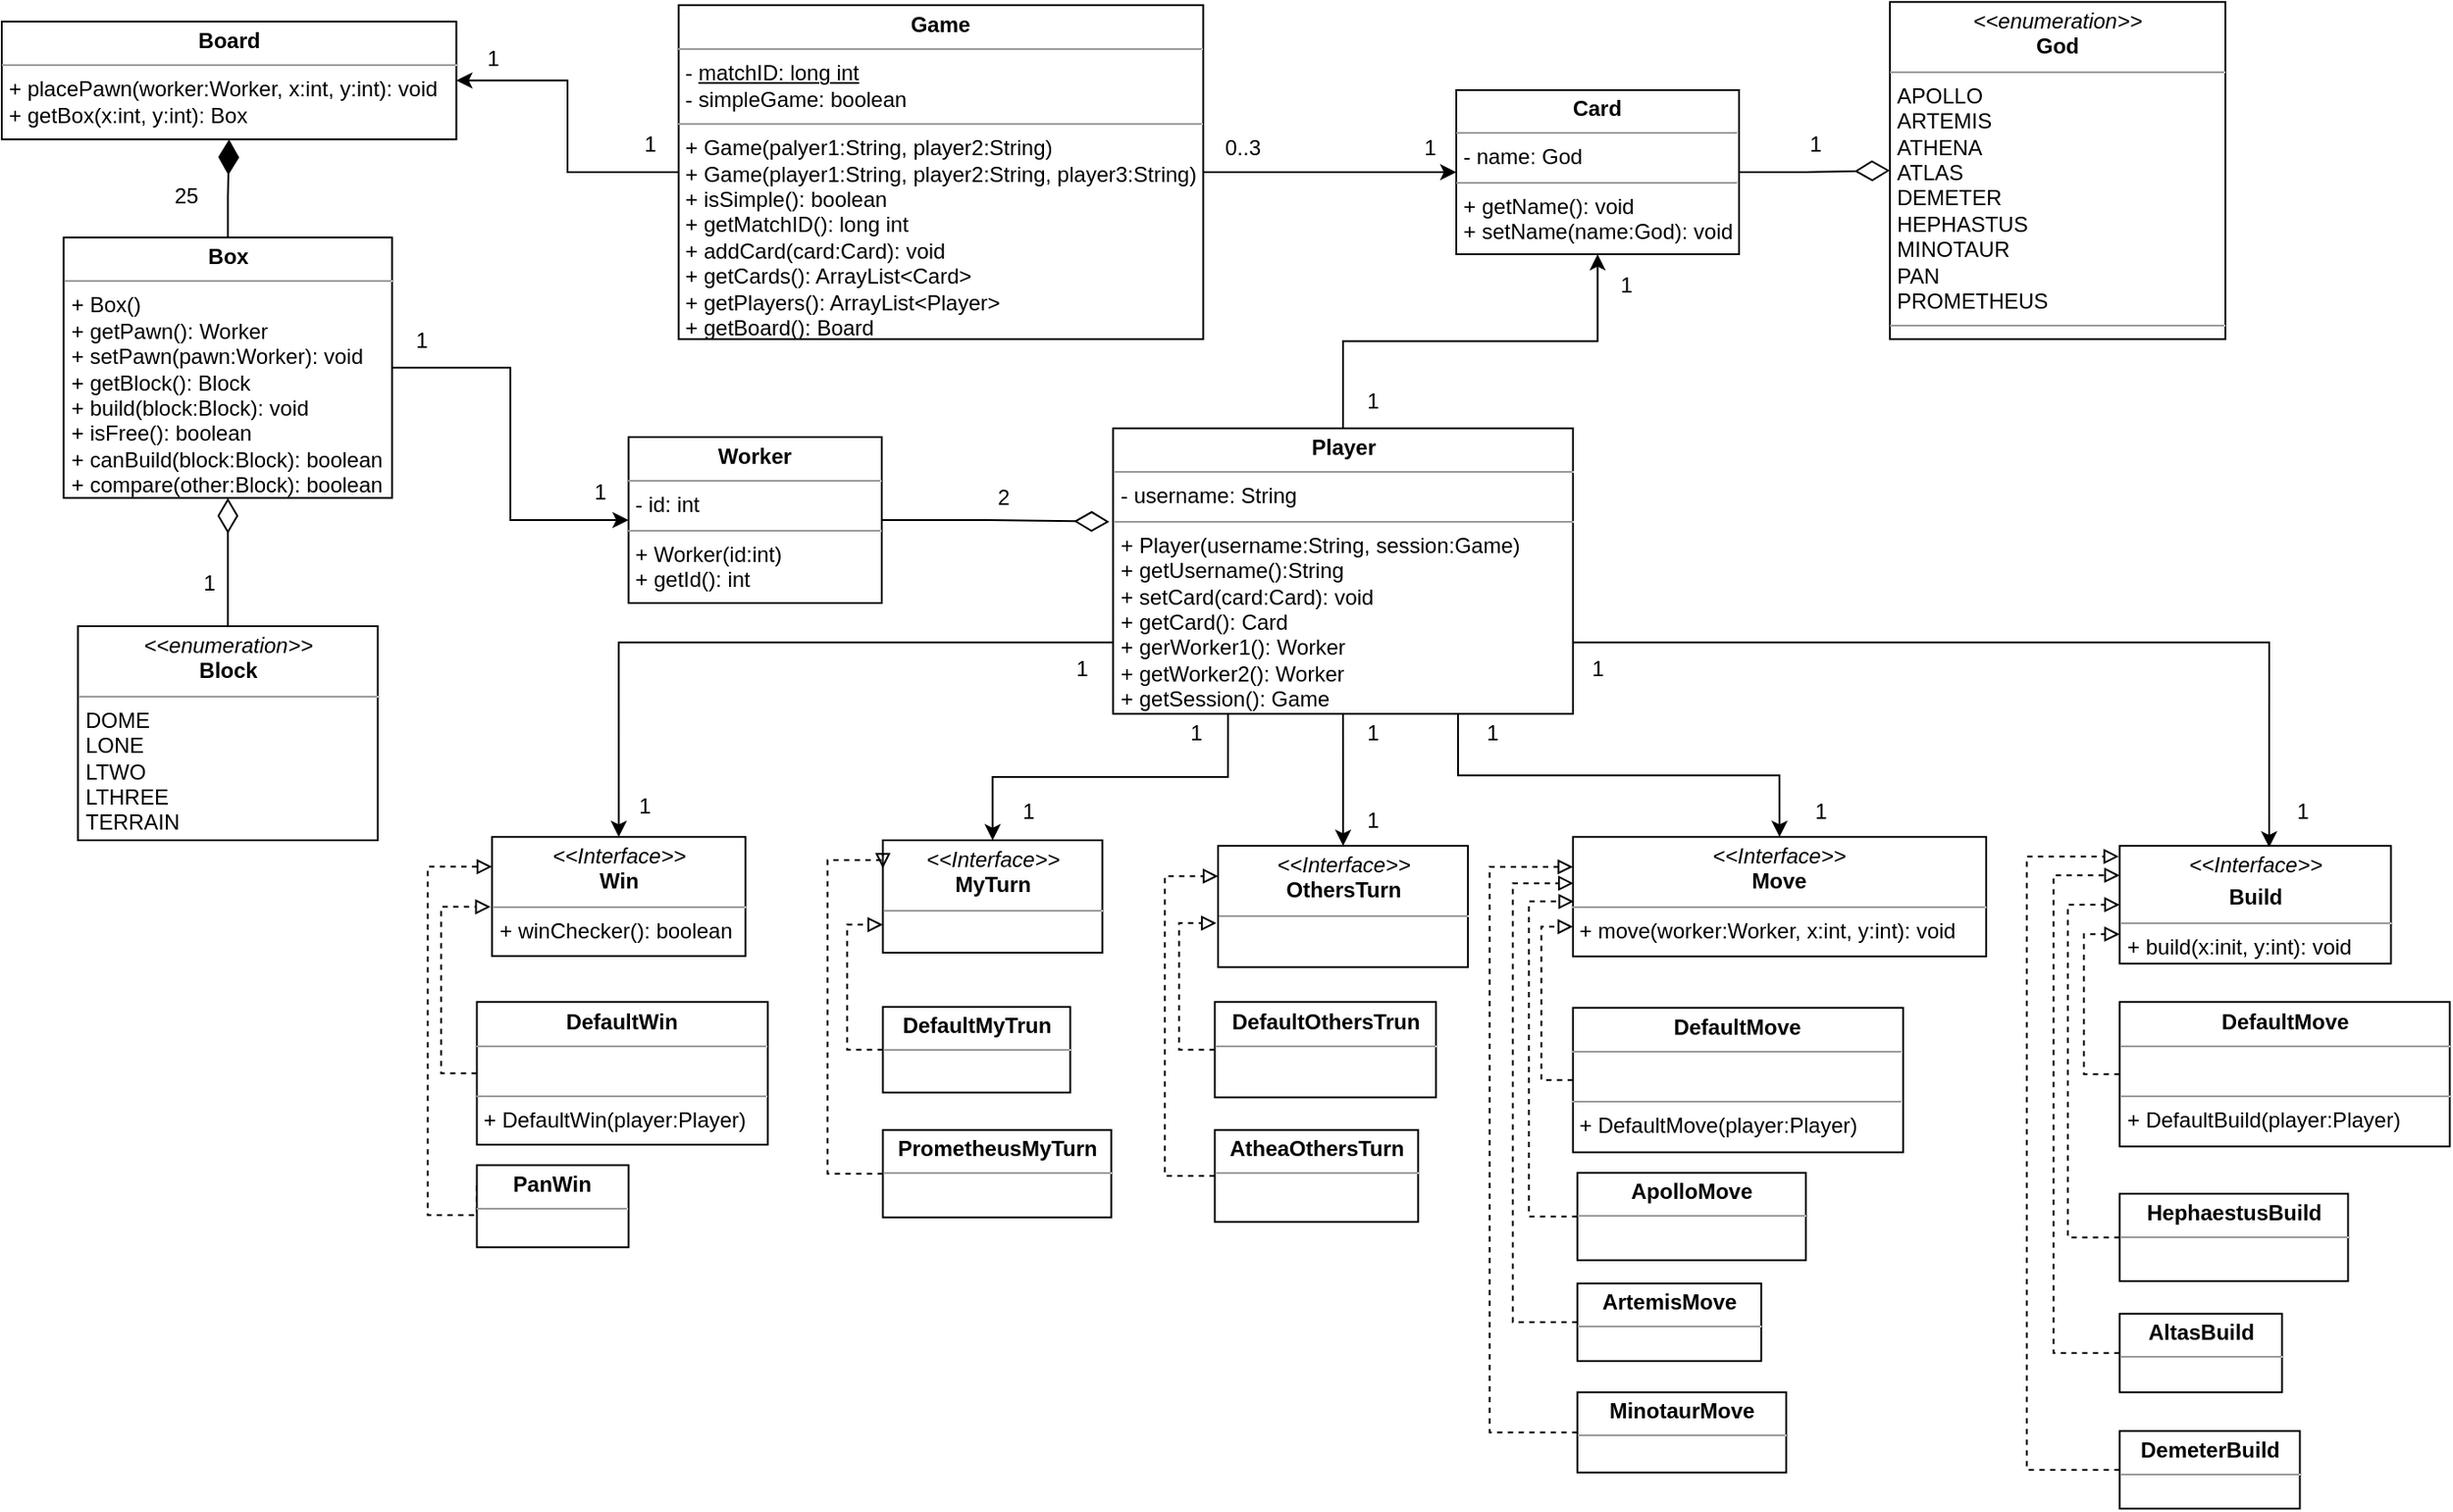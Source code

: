 <mxfile version="12.6.5" type="device"><diagram id="AI4W4s346pFo44KeCA1z" name="Page-1"><mxGraphModel dx="2370" dy="1337" grid="0" gridSize="10" guides="1" tooltips="1" connect="1" arrows="1" fold="1" page="1" pageScale="1" pageWidth="1169" pageHeight="827" math="0" shadow="0"><root><mxCell id="0"/><mxCell id="1" parent="0"/><mxCell id="TL9_snPZ9ANABbZx_FBI-161" value="&lt;p style=&quot;margin: 0px ; margin-top: 4px ; text-align: center&quot;&gt;&lt;b&gt;Board&lt;/b&gt;&lt;/p&gt;&lt;hr size=&quot;1&quot;&gt;&lt;p style=&quot;margin: 0px ; margin-left: 4px&quot;&gt;+ placePawn(worker:Worker, x:int, y:int): void&lt;/p&gt;&lt;p style=&quot;margin: 0px ; margin-left: 4px&quot;&gt;+ getBox(x:int, y:int): Box&lt;/p&gt;" style="verticalAlign=top;align=left;overflow=fill;fontSize=12;fontFamily=Helvetica;html=1;" parent="1" vertex="1"><mxGeometry x="448" y="295.12" width="254.71" height="66" as="geometry"/></mxCell><mxCell id="TL9_snPZ9ANABbZx_FBI-163" style="edgeStyle=orthogonalEdgeStyle;rounded=0;orthogonalLoop=1;jettySize=auto;html=1;entryX=0.5;entryY=1;entryDx=0;entryDy=0;endArrow=diamondThin;endFill=1;endSize=17;" parent="1" source="TL9_snPZ9ANABbZx_FBI-162" target="TL9_snPZ9ANABbZx_FBI-161" edge="1"><mxGeometry relative="1" as="geometry"/></mxCell><mxCell id="PPZtD4cfK2sCn7wSGM_x-12" style="edgeStyle=orthogonalEdgeStyle;rounded=0;jumpSize=6;orthogonalLoop=1;jettySize=auto;html=1;entryX=0;entryY=0.5;entryDx=0;entryDy=0;startArrow=none;startFill=0;endArrow=classic;endFill=1;endSize=6;targetPerimeterSpacing=0;" edge="1" parent="1" source="TL9_snPZ9ANABbZx_FBI-162" target="iI2hpYONYFpoSritw1q2-1"><mxGeometry relative="1" as="geometry"/></mxCell><mxCell id="TL9_snPZ9ANABbZx_FBI-162" value="&lt;p style=&quot;margin: 0px ; margin-top: 4px ; text-align: center&quot;&gt;&lt;b&gt;Box&lt;/b&gt;&lt;/p&gt;&lt;hr size=&quot;1&quot;&gt;&lt;p style=&quot;margin: 0px ; margin-left: 4px&quot;&gt;+ Box()&lt;/p&gt;&lt;p style=&quot;margin: 0px ; margin-left: 4px&quot;&gt;+ getPawn(): Worker&lt;/p&gt;&lt;p style=&quot;margin: 0px ; margin-left: 4px&quot;&gt;+ setPawn(pawn:Worker): void&lt;/p&gt;&lt;p style=&quot;margin: 0px ; margin-left: 4px&quot;&gt;+ getBlock(): Block&lt;/p&gt;&lt;p style=&quot;margin: 0px ; margin-left: 4px&quot;&gt;+ build(block:Block): void&lt;/p&gt;&lt;p style=&quot;margin: 0px ; margin-left: 4px&quot;&gt;+ isFree(): boolean&lt;/p&gt;&lt;p style=&quot;margin: 0px ; margin-left: 4px&quot;&gt;+ canBuild(block:Block): boolean&lt;/p&gt;&lt;p style=&quot;margin: 0px ; margin-left: 4px&quot;&gt;+ compare(other:Block): boolean&lt;/p&gt;" style="verticalAlign=top;align=left;overflow=fill;fontSize=12;fontFamily=Helvetica;html=1;" parent="1" vertex="1"><mxGeometry x="482.68" y="416.12" width="184.03" height="146" as="geometry"/></mxCell><mxCell id="PPZtD4cfK2sCn7wSGM_x-11" style="edgeStyle=orthogonalEdgeStyle;rounded=0;orthogonalLoop=1;jettySize=auto;html=1;entryX=0.5;entryY=1;entryDx=0;entryDy=0;startArrow=none;startFill=0;endArrow=diamondThin;endFill=0;endSize=17;targetPerimeterSpacing=0;jumpSize=6;" edge="1" parent="1" source="TL9_snPZ9ANABbZx_FBI-165" target="TL9_snPZ9ANABbZx_FBI-162"><mxGeometry relative="1" as="geometry"/></mxCell><mxCell id="TL9_snPZ9ANABbZx_FBI-165" value="&lt;p style=&quot;margin: 0px ; margin-top: 4px ; text-align: center&quot;&gt;&lt;i&gt;&amp;lt;&amp;lt;enumeration&amp;gt;&amp;gt;&lt;/i&gt;&lt;br&gt;&lt;b&gt;Block&lt;/b&gt;&lt;/p&gt;&lt;hr size=&quot;1&quot;&gt;&lt;p style=&quot;margin: 0px ; margin-left: 4px&quot;&gt;DOME&lt;/p&gt;&lt;p style=&quot;margin: 0px ; margin-left: 4px&quot;&gt;LONE&lt;/p&gt;&lt;p style=&quot;margin: 0px ; margin-left: 4px&quot;&gt;LTWO&lt;/p&gt;&lt;p style=&quot;margin: 0px ; margin-left: 4px&quot;&gt;LTHREE&lt;/p&gt;&lt;p style=&quot;margin: 0px ; margin-left: 4px&quot;&gt;TERRAIN&lt;/p&gt;&lt;p style=&quot;margin: 0px ; margin-left: 4px&quot;&gt;&lt;br&gt;&lt;/p&gt;" style="verticalAlign=top;align=left;overflow=fill;fontSize=12;fontFamily=Helvetica;html=1;" parent="1" vertex="1"><mxGeometry x="490.69" y="634" width="168" height="120" as="geometry"/></mxCell><mxCell id="PPZtD4cfK2sCn7wSGM_x-7" style="edgeStyle=orthogonalEdgeStyle;rounded=0;orthogonalLoop=1;jettySize=auto;html=1;startArrow=none;startFill=0;endArrow=diamondThin;endFill=0;endSize=17;targetPerimeterSpacing=0;" edge="1" parent="1" source="UgyTfdKLfa_VLMzOBymf-4" target="pAgwG4pUgbgQ0UnFeg27-1"><mxGeometry relative="1" as="geometry"/></mxCell><mxCell id="UgyTfdKLfa_VLMzOBymf-4" value="&lt;p style=&quot;margin: 0px ; margin-top: 4px ; text-align: center&quot;&gt;&lt;b&gt;Card&lt;/b&gt;&lt;/p&gt;&lt;hr size=&quot;1&quot;&gt;&lt;p style=&quot;margin: 0px ; margin-left: 4px&quot;&gt;- name: God&lt;br&gt;&lt;/p&gt;&lt;hr size=&quot;1&quot;&gt;&lt;p style=&quot;margin: 0px ; margin-left: 4px&quot;&gt;+ getName(): void&amp;nbsp;&lt;/p&gt;&lt;p style=&quot;margin: 0px ; margin-left: 4px&quot;&gt;+ setName(name:God): void&lt;/p&gt;" style="verticalAlign=top;align=left;overflow=fill;fontSize=12;fontFamily=Helvetica;html=1;" parent="1" vertex="1"><mxGeometry x="1263" y="333.49" width="158.44" height="92" as="geometry"/></mxCell><mxCell id="UgyTfdKLfa_VLMzOBymf-9" value="&lt;p style=&quot;margin: 0px ; margin-top: 4px ; text-align: center&quot;&gt;&lt;i&gt;&amp;lt;&amp;lt;Interface&amp;gt;&amp;gt;&lt;/i&gt;&lt;br&gt;&lt;b&gt;Win&lt;/b&gt;&lt;/p&gt;&lt;hr size=&quot;1&quot;&gt;&lt;p style=&quot;margin: 0px ; margin-left: 4px&quot;&gt;+ winChecker(): boolean&lt;/p&gt;" style="verticalAlign=top;align=left;overflow=fill;fontSize=12;fontFamily=Helvetica;html=1;" parent="1" vertex="1"><mxGeometry x="722.71" y="752.12" width="142.02" height="66.75" as="geometry"/></mxCell><mxCell id="PPZtD4cfK2sCn7wSGM_x-34" style="edgeStyle=orthogonalEdgeStyle;rounded=0;jumpSize=6;orthogonalLoop=1;jettySize=auto;html=1;entryX=0.25;entryY=1;entryDx=0;entryDy=0;startArrow=classic;startFill=1;endArrow=none;endFill=0;endSize=6;targetPerimeterSpacing=0;exitX=0.5;exitY=0;exitDx=0;exitDy=0;" edge="1" parent="1" source="UgyTfdKLfa_VLMzOBymf-24" target="0Tfp0ud56B-8Gjjh1ehG-1"><mxGeometry relative="1" as="geometry"/></mxCell><mxCell id="UgyTfdKLfa_VLMzOBymf-24" value="&lt;p style=&quot;margin: 0px ; margin-top: 4px ; text-align: center&quot;&gt;&lt;i&gt;&amp;lt;&amp;lt;Interface&amp;gt;&amp;gt;&lt;/i&gt;&lt;br&gt;&lt;b&gt;MyTurn&lt;/b&gt;&lt;/p&gt;&lt;hr size=&quot;1&quot;&gt;&lt;p style=&quot;margin: 0px ; margin-left: 4px&quot;&gt;&lt;br&gt;&lt;/p&gt;" style="verticalAlign=top;align=left;overflow=fill;fontSize=12;fontFamily=Helvetica;html=1;" parent="1" vertex="1"><mxGeometry x="941.71" y="754" width="123" height="63" as="geometry"/></mxCell><mxCell id="PPZtD4cfK2sCn7wSGM_x-32" style="edgeStyle=orthogonalEdgeStyle;rounded=0;jumpSize=6;orthogonalLoop=1;jettySize=auto;html=1;entryX=0.5;entryY=1;entryDx=0;entryDy=0;startArrow=classic;startFill=1;endArrow=none;endFill=0;endSize=6;targetPerimeterSpacing=0;" edge="1" parent="1" source="UgyTfdKLfa_VLMzOBymf-25" target="0Tfp0ud56B-8Gjjh1ehG-1"><mxGeometry relative="1" as="geometry"/></mxCell><mxCell id="UgyTfdKLfa_VLMzOBymf-25" value="&lt;p style=&quot;margin: 0px ; margin-top: 4px ; text-align: center&quot;&gt;&lt;i&gt;&amp;lt;&amp;lt;Interface&amp;gt;&amp;gt;&lt;/i&gt;&lt;br&gt;&lt;b&gt;OthersTurn&lt;/b&gt;&lt;/p&gt;&lt;hr size=&quot;1&quot;&gt;&lt;p style=&quot;margin: 0px ; margin-left: 4px&quot;&gt;&lt;br&gt;&lt;/p&gt;" style="verticalAlign=top;align=left;overflow=fill;fontSize=12;fontFamily=Helvetica;html=1;rotation=0;" parent="1" vertex="1"><mxGeometry x="1129.55" y="757.12" width="140" height="68" as="geometry"/></mxCell><mxCell id="PPZtD4cfK2sCn7wSGM_x-35" style="edgeStyle=orthogonalEdgeStyle;rounded=0;jumpSize=6;orthogonalLoop=1;jettySize=auto;html=1;entryX=0.75;entryY=1;entryDx=0;entryDy=0;startArrow=classic;startFill=1;endArrow=none;endFill=0;endSize=6;targetPerimeterSpacing=0;exitX=0.5;exitY=0;exitDx=0;exitDy=0;" edge="1" parent="1" source="UgyTfdKLfa_VLMzOBymf-26" target="0Tfp0ud56B-8Gjjh1ehG-1"><mxGeometry relative="1" as="geometry"/></mxCell><mxCell id="UgyTfdKLfa_VLMzOBymf-26" value="&lt;p style=&quot;margin: 0px ; margin-top: 4px ; text-align: center&quot;&gt;&lt;i&gt;&amp;lt;&amp;lt;Interface&amp;gt;&amp;gt;&lt;/i&gt;&lt;br&gt;&lt;b&gt;Move&lt;/b&gt;&lt;/p&gt;&lt;hr size=&quot;1&quot;&gt;&lt;p style=&quot;margin: 0px ; margin-left: 4px&quot;&gt;+ move(worker:Worker, x:int, y:int): void&lt;/p&gt;" style="verticalAlign=top;align=left;overflow=fill;fontSize=12;fontFamily=Helvetica;html=1;" parent="1" vertex="1"><mxGeometry x="1328.38" y="752.12" width="231.52" height="67" as="geometry"/></mxCell><mxCell id="PPZtD4cfK2sCn7wSGM_x-36" style="edgeStyle=orthogonalEdgeStyle;rounded=0;jumpSize=6;orthogonalLoop=1;jettySize=auto;html=1;entryX=1;entryY=0.75;entryDx=0;entryDy=0;startArrow=classic;startFill=1;endArrow=none;endFill=0;endSize=6;targetPerimeterSpacing=0;exitX=0.551;exitY=0.013;exitDx=0;exitDy=0;exitPerimeter=0;" edge="1" parent="1" source="UgyTfdKLfa_VLMzOBymf-27" target="0Tfp0ud56B-8Gjjh1ehG-1"><mxGeometry relative="1" as="geometry"/></mxCell><mxCell id="UgyTfdKLfa_VLMzOBymf-27" value="&lt;p style=&quot;margin: 0px ; margin-top: 4px ; text-align: center&quot;&gt;&lt;i&gt;&amp;lt;&amp;lt;Interface&amp;gt;&amp;gt;&lt;/i&gt;&lt;/p&gt;&lt;p style=&quot;margin: 0px ; margin-top: 4px ; text-align: center&quot;&gt;&lt;b&gt;Build&lt;/b&gt;&lt;/p&gt;&lt;hr size=&quot;1&quot;&gt;&lt;p style=&quot;margin: 0px ; margin-left: 4px&quot;&gt;+ build(x:init, y:int): void&lt;/p&gt;" style="verticalAlign=top;align=left;overflow=fill;fontSize=12;fontFamily=Helvetica;html=1;" parent="1" vertex="1"><mxGeometry x="1634.71" y="757.12" width="152.02" height="66" as="geometry"/></mxCell><mxCell id="PPZtD4cfK2sCn7wSGM_x-38" style="edgeStyle=orthogonalEdgeStyle;rounded=0;jumpSize=6;orthogonalLoop=1;jettySize=auto;html=1;entryX=0;entryY=0.25;entryDx=0;entryDy=0;dashed=1;startArrow=none;startFill=0;endArrow=block;endFill=0;endSize=6;targetPerimeterSpacing=0;exitX=0;exitY=0.25;exitDx=0;exitDy=0;" edge="1" parent="1" source="UgyTfdKLfa_VLMzOBymf-34" target="UgyTfdKLfa_VLMzOBymf-9"><mxGeometry relative="1" as="geometry"><Array as="points"><mxPoint x="686.71" y="964.12"/><mxPoint x="686.71" y="769.12"/></Array></mxGeometry></mxCell><mxCell id="UgyTfdKLfa_VLMzOBymf-34" value="&lt;p style=&quot;margin: 0px ; margin-top: 4px ; text-align: center&quot;&gt;&lt;b&gt;PanWin&lt;/b&gt;&lt;/p&gt;&lt;hr size=&quot;1&quot;&gt;&lt;p style=&quot;margin: 0px ; margin-left: 4px&quot;&gt;&lt;/p&gt;&lt;p style=&quot;margin: 0px ; margin-left: 4px&quot;&gt;&lt;br&gt;&lt;/p&gt;" style="verticalAlign=top;align=left;overflow=fill;fontSize=12;fontFamily=Helvetica;html=1;" parent="1" vertex="1"><mxGeometry x="714.22" y="936.12" width="85" height="46" as="geometry"/></mxCell><mxCell id="PPZtD4cfK2sCn7wSGM_x-39" style="edgeStyle=orthogonalEdgeStyle;rounded=0;jumpSize=6;orthogonalLoop=1;jettySize=auto;html=1;entryX=0;entryY=0.75;entryDx=0;entryDy=0;dashed=1;startArrow=none;startFill=0;endArrow=block;endFill=0;endSize=6;targetPerimeterSpacing=0;exitX=0;exitY=0.5;exitDx=0;exitDy=0;" edge="1" parent="1" source="UgyTfdKLfa_VLMzOBymf-35" target="UgyTfdKLfa_VLMzOBymf-24"><mxGeometry relative="1" as="geometry"/></mxCell><mxCell id="UgyTfdKLfa_VLMzOBymf-35" value="&lt;p style=&quot;margin: 0px ; margin-top: 4px ; text-align: center&quot;&gt;&lt;b&gt;DefaultMyTrun&lt;/b&gt;&lt;/p&gt;&lt;hr size=&quot;1&quot;&gt;&lt;p style=&quot;margin: 0px ; margin-left: 4px&quot;&gt;&lt;/p&gt;&lt;p style=&quot;margin: 0px ; margin-left: 4px&quot;&gt;&lt;br&gt;&lt;/p&gt;" style="verticalAlign=top;align=left;overflow=fill;fontSize=12;fontFamily=Helvetica;html=1;" parent="1" vertex="1"><mxGeometry x="941.71" y="847.37" width="105" height="48" as="geometry"/></mxCell><mxCell id="PPZtD4cfK2sCn7wSGM_x-40" style="edgeStyle=orthogonalEdgeStyle;rounded=0;jumpSize=6;orthogonalLoop=1;jettySize=auto;html=1;entryX=0;entryY=0.25;entryDx=0;entryDy=0;dashed=1;startArrow=none;startFill=0;endArrow=block;endFill=0;endSize=6;targetPerimeterSpacing=0;exitX=0;exitY=0.5;exitDx=0;exitDy=0;" edge="1" parent="1" source="UgyTfdKLfa_VLMzOBymf-36" target="UgyTfdKLfa_VLMzOBymf-24"><mxGeometry relative="1" as="geometry"><Array as="points"><mxPoint x="910.71" y="941.12"/><mxPoint x="910.71" y="765.12"/></Array></mxGeometry></mxCell><mxCell id="UgyTfdKLfa_VLMzOBymf-36" value="&lt;p style=&quot;margin: 0px ; margin-top: 4px ; text-align: center&quot;&gt;&lt;b&gt;PrometheusMyTurn&lt;/b&gt;&lt;/p&gt;&lt;hr size=&quot;1&quot;&gt;&lt;p style=&quot;margin: 0px ; margin-left: 4px&quot;&gt;&lt;/p&gt;&lt;p style=&quot;margin: 0px ; margin-left: 4px&quot;&gt;&lt;br&gt;&lt;/p&gt;" style="verticalAlign=top;align=left;overflow=fill;fontSize=12;fontFamily=Helvetica;html=1;" parent="1" vertex="1"><mxGeometry x="941.71" y="916.37" width="128" height="49" as="geometry"/></mxCell><mxCell id="PPZtD4cfK2sCn7wSGM_x-41" style="edgeStyle=orthogonalEdgeStyle;rounded=0;jumpSize=6;orthogonalLoop=1;jettySize=auto;html=1;entryX=-0.007;entryY=0.637;entryDx=0;entryDy=0;entryPerimeter=0;dashed=1;startArrow=none;startFill=0;endArrow=block;endFill=0;endSize=6;targetPerimeterSpacing=0;exitX=0;exitY=0.5;exitDx=0;exitDy=0;" edge="1" parent="1" source="UgyTfdKLfa_VLMzOBymf-39" target="UgyTfdKLfa_VLMzOBymf-25"><mxGeometry relative="1" as="geometry"/></mxCell><mxCell id="UgyTfdKLfa_VLMzOBymf-39" value="&lt;p style=&quot;margin: 0px ; margin-top: 4px ; text-align: center&quot;&gt;&lt;b&gt;DefaultOthersTrun&lt;/b&gt;&lt;/p&gt;&lt;hr size=&quot;1&quot;&gt;&lt;p style=&quot;margin: 0px ; margin-left: 4px&quot;&gt;&lt;/p&gt;&lt;p style=&quot;margin: 0px ; margin-left: 4px&quot;&gt;&lt;br&gt;&lt;/p&gt;" style="verticalAlign=top;align=left;overflow=fill;fontSize=12;fontFamily=Helvetica;html=1;" parent="1" vertex="1"><mxGeometry x="1127.71" y="844.62" width="123.94" height="53.5" as="geometry"/></mxCell><mxCell id="PPZtD4cfK2sCn7wSGM_x-42" style="edgeStyle=orthogonalEdgeStyle;rounded=0;jumpSize=6;orthogonalLoop=1;jettySize=auto;html=1;entryX=0;entryY=0.25;entryDx=0;entryDy=0;dashed=1;startArrow=none;startFill=0;endArrow=block;endFill=0;endSize=6;targetPerimeterSpacing=0;exitX=0;exitY=0.5;exitDx=0;exitDy=0;" edge="1" parent="1" source="UgyTfdKLfa_VLMzOBymf-40" target="UgyTfdKLfa_VLMzOBymf-25"><mxGeometry relative="1" as="geometry"><Array as="points"><mxPoint x="1099.71" y="942.12"/><mxPoint x="1099.71" y="774.12"/></Array></mxGeometry></mxCell><mxCell id="UgyTfdKLfa_VLMzOBymf-40" value="&lt;p style=&quot;margin: 0px ; margin-top: 4px ; text-align: center&quot;&gt;&lt;b&gt;AtheaOthersTurn&lt;/b&gt;&lt;/p&gt;&lt;hr size=&quot;1&quot;&gt;&lt;p style=&quot;margin: 0px ; margin-left: 4px&quot;&gt;&lt;/p&gt;&lt;p style=&quot;margin: 0px ; margin-left: 4px&quot;&gt;&lt;br&gt;&lt;/p&gt;" style="verticalAlign=top;align=left;overflow=fill;fontSize=12;fontFamily=Helvetica;html=1;" parent="1" vertex="1"><mxGeometry x="1127.71" y="916.37" width="113.94" height="51.5" as="geometry"/></mxCell><mxCell id="PPZtD4cfK2sCn7wSGM_x-50" style="edgeStyle=orthogonalEdgeStyle;rounded=0;jumpSize=6;orthogonalLoop=1;jettySize=auto;html=1;entryX=0;entryY=0.5;entryDx=0;entryDy=0;dashed=1;startArrow=none;startFill=0;endArrow=block;endFill=0;endSize=6;targetPerimeterSpacing=0;exitX=0;exitY=0.5;exitDx=0;exitDy=0;" edge="1" parent="1" source="UgyTfdKLfa_VLMzOBymf-42" target="UgyTfdKLfa_VLMzOBymf-27"><mxGeometry relative="1" as="geometry"><Array as="points"><mxPoint x="1605.71" y="977.12"/><mxPoint x="1605.71" y="790.12"/></Array></mxGeometry></mxCell><mxCell id="UgyTfdKLfa_VLMzOBymf-42" value="&lt;p style=&quot;margin: 0px ; margin-top: 4px ; text-align: center&quot;&gt;&lt;b&gt;HephaestusBuild&lt;/b&gt;&lt;/p&gt;&lt;hr size=&quot;1&quot;&gt;&lt;p style=&quot;margin: 0px ; margin-left: 4px&quot;&gt;&lt;/p&gt;&lt;p style=&quot;margin: 0px ; margin-left: 4px&quot;&gt;&lt;br&gt;&lt;/p&gt;" style="verticalAlign=top;align=left;overflow=fill;fontSize=12;fontFamily=Helvetica;html=1;" parent="1" vertex="1"><mxGeometry x="1634.71" y="952.12" width="128" height="49" as="geometry"/></mxCell><mxCell id="PPZtD4cfK2sCn7wSGM_x-51" style="edgeStyle=orthogonalEdgeStyle;rounded=0;jumpSize=6;orthogonalLoop=1;jettySize=auto;html=1;entryX=0;entryY=0.25;entryDx=0;entryDy=0;dashed=1;startArrow=none;startFill=0;endArrow=block;endFill=0;endSize=6;targetPerimeterSpacing=0;exitX=0;exitY=0.5;exitDx=0;exitDy=0;" edge="1" parent="1" source="UgyTfdKLfa_VLMzOBymf-43" target="UgyTfdKLfa_VLMzOBymf-27"><mxGeometry relative="1" as="geometry"><Array as="points"><mxPoint x="1597.71" y="1041.12"/><mxPoint x="1597.71" y="774.12"/></Array></mxGeometry></mxCell><mxCell id="UgyTfdKLfa_VLMzOBymf-43" value="&lt;p style=&quot;margin: 0px ; margin-top: 4px ; text-align: center&quot;&gt;&lt;b&gt;AltasBuild&lt;/b&gt;&lt;/p&gt;&lt;hr size=&quot;1&quot;&gt;&lt;p style=&quot;margin: 0px ; margin-left: 4px&quot;&gt;&lt;/p&gt;&lt;p style=&quot;margin: 0px ; margin-left: 4px&quot;&gt;&lt;br&gt;&lt;/p&gt;" style="verticalAlign=top;align=left;overflow=fill;fontSize=12;fontFamily=Helvetica;html=1;" parent="1" vertex="1"><mxGeometry x="1634.71" y="1019.37" width="91" height="44" as="geometry"/></mxCell><mxCell id="PPZtD4cfK2sCn7wSGM_x-52" style="edgeStyle=orthogonalEdgeStyle;rounded=0;jumpSize=6;orthogonalLoop=1;jettySize=auto;html=1;entryX=-0.003;entryY=0.096;entryDx=0;entryDy=0;dashed=1;startArrow=none;startFill=0;endArrow=block;endFill=0;endSize=6;targetPerimeterSpacing=0;exitX=0;exitY=0.5;exitDx=0;exitDy=0;entryPerimeter=0;" edge="1" parent="1" source="UgyTfdKLfa_VLMzOBymf-44" target="UgyTfdKLfa_VLMzOBymf-27"><mxGeometry relative="1" as="geometry"><Array as="points"><mxPoint x="1582.71" y="1107.12"/><mxPoint x="1582.71" y="763.12"/><mxPoint x="1633.71" y="763.12"/></Array></mxGeometry></mxCell><mxCell id="UgyTfdKLfa_VLMzOBymf-44" value="&lt;p style=&quot;margin: 0px ; margin-top: 4px ; text-align: center&quot;&gt;&lt;b&gt;DemeterBuild&lt;/b&gt;&lt;/p&gt;&lt;hr size=&quot;1&quot;&gt;&lt;p style=&quot;margin: 0px ; margin-left: 4px&quot;&gt;&lt;/p&gt;&lt;p style=&quot;margin: 0px ; margin-left: 4px&quot;&gt;&lt;br&gt;&lt;/p&gt;" style="verticalAlign=top;align=left;overflow=fill;fontSize=12;fontFamily=Helvetica;html=1;" parent="1" vertex="1"><mxGeometry x="1634.71" y="1085.12" width="101" height="43.5" as="geometry"/></mxCell><mxCell id="PPZtD4cfK2sCn7wSGM_x-45" style="edgeStyle=orthogonalEdgeStyle;rounded=0;jumpSize=6;orthogonalLoop=1;jettySize=auto;html=1;entryX=0.002;entryY=0.54;entryDx=0;entryDy=0;dashed=1;startArrow=none;startFill=0;endArrow=block;endFill=0;endSize=6;targetPerimeterSpacing=0;exitX=0;exitY=0.5;exitDx=0;exitDy=0;entryPerimeter=0;" edge="1" parent="1" source="UgyTfdKLfa_VLMzOBymf-46" target="UgyTfdKLfa_VLMzOBymf-26"><mxGeometry relative="1" as="geometry"><Array as="points"><mxPoint x="1303.71" y="965.12"/><mxPoint x="1303.71" y="788.12"/></Array></mxGeometry></mxCell><mxCell id="UgyTfdKLfa_VLMzOBymf-46" value="&lt;p style=&quot;margin: 0px ; margin-top: 4px ; text-align: center&quot;&gt;&lt;b&gt;ApolloMove&lt;/b&gt;&lt;/p&gt;&lt;hr size=&quot;1&quot;&gt;&lt;p style=&quot;margin: 0px ; margin-left: 4px&quot;&gt;&lt;/p&gt;&lt;p style=&quot;margin: 0px ; margin-left: 4px&quot;&gt;&lt;br&gt;&lt;/p&gt;" style="verticalAlign=top;align=left;overflow=fill;fontSize=12;fontFamily=Helvetica;html=1;" parent="1" vertex="1"><mxGeometry x="1330.86" y="940.37" width="128" height="49" as="geometry"/></mxCell><mxCell id="PPZtD4cfK2sCn7wSGM_x-46" style="edgeStyle=orthogonalEdgeStyle;rounded=0;jumpSize=6;orthogonalLoop=1;jettySize=auto;html=1;dashed=1;startArrow=none;startFill=0;endArrow=block;endFill=0;endSize=6;targetPerimeterSpacing=0;exitX=0;exitY=0.5;exitDx=0;exitDy=0;" edge="1" parent="1" source="UgyTfdKLfa_VLMzOBymf-47"><mxGeometry relative="1" as="geometry"><mxPoint x="1328.71" y="778.12" as="targetPoint"/><Array as="points"><mxPoint x="1294.71" y="1024.12"/><mxPoint x="1294.71" y="778.12"/><mxPoint x="1328.71" y="778.12"/></Array></mxGeometry></mxCell><mxCell id="UgyTfdKLfa_VLMzOBymf-47" value="&lt;p style=&quot;margin: 0px ; margin-top: 4px ; text-align: center&quot;&gt;&lt;b&gt;ArtemisMove&lt;/b&gt;&lt;/p&gt;&lt;hr size=&quot;1&quot;&gt;&lt;p style=&quot;margin: 0px ; margin-left: 4px&quot;&gt;&lt;/p&gt;&lt;p style=&quot;margin: 0px ; margin-left: 4px&quot;&gt;&lt;br&gt;&lt;/p&gt;" style="verticalAlign=top;align=left;overflow=fill;fontSize=12;fontFamily=Helvetica;html=1;" parent="1" vertex="1"><mxGeometry x="1330.86" y="1002.37" width="103" height="43.5" as="geometry"/></mxCell><mxCell id="PPZtD4cfK2sCn7wSGM_x-48" style="edgeStyle=orthogonalEdgeStyle;rounded=0;jumpSize=6;orthogonalLoop=1;jettySize=auto;html=1;entryX=0;entryY=0.25;entryDx=0;entryDy=0;dashed=1;startArrow=none;startFill=0;endArrow=block;endFill=0;endSize=6;targetPerimeterSpacing=0;exitX=0;exitY=0.5;exitDx=0;exitDy=0;" edge="1" parent="1" source="UgyTfdKLfa_VLMzOBymf-48" target="UgyTfdKLfa_VLMzOBymf-26"><mxGeometry relative="1" as="geometry"><Array as="points"><mxPoint x="1281.71" y="1086.12"/><mxPoint x="1281.71" y="769.12"/></Array></mxGeometry></mxCell><mxCell id="UgyTfdKLfa_VLMzOBymf-48" value="&lt;p style=&quot;margin: 0px ; margin-top: 4px ; text-align: center&quot;&gt;&lt;b&gt;MinotaurMove&lt;/b&gt;&lt;/p&gt;&lt;hr size=&quot;1&quot;&gt;&lt;p style=&quot;margin: 0px ; margin-left: 4px&quot;&gt;&lt;/p&gt;&lt;p style=&quot;margin: 0px ; margin-left: 4px&quot;&gt;&lt;br&gt;&lt;/p&gt;" style="verticalAlign=top;align=left;overflow=fill;fontSize=12;fontFamily=Helvetica;html=1;" parent="1" vertex="1"><mxGeometry x="1330.86" y="1063.37" width="117" height="45" as="geometry"/></mxCell><mxCell id="pAgwG4pUgbgQ0UnFeg27-1" value="&lt;p style=&quot;margin: 0px ; margin-top: 4px ; text-align: center&quot;&gt;&lt;i&gt;&amp;lt;&amp;lt;enumeration&amp;gt;&amp;gt;&lt;/i&gt;&lt;br&gt;&lt;b&gt;God&lt;/b&gt;&lt;/p&gt;&lt;hr size=&quot;1&quot;&gt;&lt;p style=&quot;margin: 0px ; margin-left: 4px&quot;&gt;APOLLO&lt;/p&gt;&lt;p style=&quot;margin: 0px ; margin-left: 4px&quot;&gt;ARTEMIS&lt;/p&gt;&lt;p style=&quot;margin: 0px ; margin-left: 4px&quot;&gt;ATHENA&lt;/p&gt;&lt;p style=&quot;margin: 0px ; margin-left: 4px&quot;&gt;ATLAS&lt;/p&gt;&lt;p style=&quot;margin: 0px ; margin-left: 4px&quot;&gt;DEMETER&lt;/p&gt;&lt;p style=&quot;margin: 0px ; margin-left: 4px&quot;&gt;HEPHASTUS&lt;/p&gt;&lt;p style=&quot;margin: 0px ; margin-left: 4px&quot;&gt;MINOTAUR&lt;/p&gt;&lt;p style=&quot;margin: 0px ; margin-left: 4px&quot;&gt;PAN&lt;/p&gt;&lt;p style=&quot;margin: 0px ; margin-left: 4px&quot;&gt;PROMETHEUS&lt;/p&gt;&lt;hr size=&quot;1&quot;&gt;&lt;p style=&quot;margin: 0px ; margin-left: 4px&quot;&gt;&lt;br&gt;&lt;/p&gt;" style="verticalAlign=top;align=left;overflow=fill;fontSize=12;fontFamily=Helvetica;html=1;" parent="1" vertex="1"><mxGeometry x="1506.0" y="284.12" width="187.94" height="189" as="geometry"/></mxCell><mxCell id="ljzHWtXD3Ws3ad_9SaKF-12" value="" style="endArrow=none;html=1;" parent="1" edge="1"><mxGeometry width="50" height="50" relative="1" as="geometry"><mxPoint x="777.77" y="443.12" as="sourcePoint"/><mxPoint x="777.77" y="443.12" as="targetPoint"/></mxGeometry></mxCell><mxCell id="PPZtD4cfK2sCn7wSGM_x-8" style="edgeStyle=orthogonalEdgeStyle;rounded=0;orthogonalLoop=1;jettySize=auto;html=1;startArrow=none;startFill=0;endArrow=classic;endFill=1;endSize=6;targetPerimeterSpacing=0;" edge="1" parent="1" source="ljzHWtXD3Ws3ad_9SaKF-13" target="UgyTfdKLfa_VLMzOBymf-4"><mxGeometry relative="1" as="geometry"/></mxCell><mxCell id="PPZtD4cfK2sCn7wSGM_x-10" style="edgeStyle=orthogonalEdgeStyle;rounded=0;orthogonalLoop=1;jettySize=auto;html=1;entryX=1;entryY=0.5;entryDx=0;entryDy=0;startArrow=none;startFill=0;endArrow=classic;endFill=1;endSize=6;targetPerimeterSpacing=0;" edge="1" parent="1" source="ljzHWtXD3Ws3ad_9SaKF-13" target="TL9_snPZ9ANABbZx_FBI-161"><mxGeometry relative="1" as="geometry"/></mxCell><mxCell id="ljzHWtXD3Ws3ad_9SaKF-13" value="&lt;p style=&quot;margin: 0px ; margin-top: 4px ; text-align: center&quot;&gt;&lt;b&gt;Game&lt;/b&gt;&lt;/p&gt;&lt;hr size=&quot;1&quot;&gt;&lt;p style=&quot;margin: 0px ; margin-left: 4px&quot;&gt;- &lt;u&gt;matchID: long int&lt;/u&gt;&lt;br&gt;&lt;/p&gt;&lt;p style=&quot;margin: 0px ; margin-left: 4px&quot;&gt;- simpleGame: boolean&lt;/p&gt;&lt;hr size=&quot;1&quot;&gt;&lt;p style=&quot;margin: 0px ; margin-left: 4px&quot;&gt;&lt;span&gt;+ Game(palyer1:String, player2:String)&lt;/span&gt;&lt;br&gt;&lt;/p&gt;&lt;p style=&quot;margin: 0px ; margin-left: 4px&quot;&gt;&lt;span&gt;+ Game(player1:String, player2:String, player3:String)&lt;/span&gt;&lt;/p&gt;&lt;p style=&quot;margin: 0px ; margin-left: 4px&quot;&gt;&lt;span&gt;+ isSimple(): boolean&lt;/span&gt;&lt;/p&gt;&lt;p style=&quot;margin: 0px ; margin-left: 4px&quot;&gt;+ getMatchID(): long int&lt;span&gt;&lt;br&gt;&lt;/span&gt;&lt;/p&gt;&lt;p style=&quot;margin: 0px ; margin-left: 4px&quot;&gt;+ addCard(card:Card): void&lt;/p&gt;&lt;p style=&quot;margin: 0px ; margin-left: 4px&quot;&gt;+ getCards(): ArrayList&amp;lt;Card&amp;gt;&lt;/p&gt;&lt;p style=&quot;margin: 0px ; margin-left: 4px&quot;&gt;+ getPlayers(): ArrayList&amp;lt;Player&amp;gt;&lt;/p&gt;&lt;p style=&quot;margin: 0px ; margin-left: 4px&quot;&gt;+ getBoard(): Board&lt;/p&gt;" style="verticalAlign=top;align=left;overflow=fill;fontSize=12;fontFamily=Helvetica;html=1;" parent="1" vertex="1"><mxGeometry x="827.27" y="285.87" width="293.94" height="187.25" as="geometry"/></mxCell><mxCell id="iI2hpYONYFpoSritw1q2-3" style="edgeStyle=orthogonalEdgeStyle;rounded=0;orthogonalLoop=1;jettySize=auto;html=1;entryX=-0.008;entryY=0.327;entryDx=0;entryDy=0;endArrow=diamondThin;endFill=0;endSize=17;entryPerimeter=0;" parent="1" source="iI2hpYONYFpoSritw1q2-1" target="0Tfp0ud56B-8Gjjh1ehG-1" edge="1"><mxGeometry relative="1" as="geometry"><mxPoint x="898.71" y="532.12" as="targetPoint"/></mxGeometry></mxCell><mxCell id="iI2hpYONYFpoSritw1q2-1" value="&lt;p style=&quot;margin: 0px ; margin-top: 4px ; text-align: center&quot;&gt;&lt;b&gt;Worker&lt;/b&gt;&lt;/p&gt;&lt;hr size=&quot;1&quot;&gt;&lt;p style=&quot;margin: 0px ; margin-left: 4px&quot;&gt;- id: int&lt;/p&gt;&lt;hr size=&quot;1&quot;&gt;&lt;p style=&quot;margin: 0px ; margin-left: 4px&quot;&gt;&lt;span&gt;+ Worker(id:int)&lt;/span&gt;&lt;/p&gt;&lt;p style=&quot;margin: 0px ; margin-left: 4px&quot;&gt;&lt;span&gt;+ getId(): int&lt;/span&gt;&lt;br&gt;&lt;/p&gt;" style="verticalAlign=top;align=left;overflow=fill;fontSize=12;fontFamily=Helvetica;html=1;" parent="1" vertex="1"><mxGeometry x="799.22" y="528" width="141.88" height="93" as="geometry"/></mxCell><mxCell id="PPZtD4cfK2sCn7wSGM_x-13" style="edgeStyle=orthogonalEdgeStyle;rounded=0;jumpSize=6;orthogonalLoop=1;jettySize=auto;html=1;startArrow=none;startFill=0;endArrow=classic;endFill=1;endSize=6;targetPerimeterSpacing=0;" edge="1" parent="1" source="0Tfp0ud56B-8Gjjh1ehG-1" target="UgyTfdKLfa_VLMzOBymf-4"><mxGeometry relative="1" as="geometry"/></mxCell><mxCell id="PPZtD4cfK2sCn7wSGM_x-31" style="edgeStyle=orthogonalEdgeStyle;rounded=0;jumpSize=6;orthogonalLoop=1;jettySize=auto;html=1;entryX=0.5;entryY=0;entryDx=0;entryDy=0;startArrow=none;startFill=0;endArrow=classic;endFill=1;endSize=6;targetPerimeterSpacing=0;exitX=0;exitY=0.75;exitDx=0;exitDy=0;" edge="1" parent="1" source="0Tfp0ud56B-8Gjjh1ehG-1" target="UgyTfdKLfa_VLMzOBymf-9"><mxGeometry relative="1" as="geometry"/></mxCell><mxCell id="0Tfp0ud56B-8Gjjh1ehG-1" value="&lt;p style=&quot;margin: 0px ; margin-top: 4px ; text-align: center&quot;&gt;&lt;b&gt;Player&lt;/b&gt;&lt;/p&gt;&lt;hr size=&quot;1&quot;&gt;&lt;p style=&quot;margin: 0px ; margin-left: 4px&quot;&gt;- username: String&lt;/p&gt;&lt;hr size=&quot;1&quot;&gt;&lt;p style=&quot;margin: 0px ; margin-left: 4px&quot;&gt;+ Player(username:String, session:Game)&lt;/p&gt;&lt;p style=&quot;margin: 0px ; margin-left: 4px&quot;&gt;+ getUsername():String&lt;/p&gt;&lt;p style=&quot;margin: 0px ; margin-left: 4px&quot;&gt;+ setCard(card:Card): void&lt;/p&gt;&lt;p style=&quot;margin: 0px ; margin-left: 4px&quot;&gt;+ getCard(): Card&lt;/p&gt;&lt;p style=&quot;margin: 0px ; margin-left: 4px&quot;&gt;+ gerWorker1(): Worker&lt;/p&gt;&lt;p style=&quot;margin: 0px ; margin-left: 4px&quot;&gt;+ getWorker2(): Worker&lt;/p&gt;&lt;p style=&quot;margin: 0px ; margin-left: 4px&quot;&gt;+ getSession(): Game&lt;/p&gt;" style="verticalAlign=top;align=left;overflow=fill;fontSize=12;fontFamily=Helvetica;html=1;" parent="1" vertex="1"><mxGeometry x="1070.71" y="523.12" width="257.67" height="160" as="geometry"/></mxCell><mxCell id="PPZtD4cfK2sCn7wSGM_x-37" style="edgeStyle=orthogonalEdgeStyle;rounded=0;jumpSize=6;orthogonalLoop=1;jettySize=auto;html=1;entryX=-0.006;entryY=0.587;entryDx=0;entryDy=0;entryPerimeter=0;startArrow=none;startFill=0;endArrow=block;endFill=0;endSize=6;targetPerimeterSpacing=0;dashed=1;exitX=0;exitY=0.5;exitDx=0;exitDy=0;" edge="1" parent="1" source="PPZtD4cfK2sCn7wSGM_x-24" target="UgyTfdKLfa_VLMzOBymf-9"><mxGeometry relative="1" as="geometry"/></mxCell><mxCell id="PPZtD4cfK2sCn7wSGM_x-24" value="&lt;p style=&quot;margin: 0px ; margin-top: 4px ; text-align: center&quot;&gt;&lt;b&gt;DefaultWin&lt;/b&gt;&lt;/p&gt;&lt;hr size=&quot;1&quot;&gt;&lt;p style=&quot;margin: 0px ; margin-left: 4px&quot;&gt;&lt;br&gt;&lt;/p&gt;&lt;hr size=&quot;1&quot;&gt;&lt;p style=&quot;margin: 0px ; margin-left: 4px&quot;&gt;+ DefaultWin(player:Player)&lt;/p&gt;" style="verticalAlign=top;align=left;overflow=fill;fontSize=12;fontFamily=Helvetica;html=1;" vertex="1" parent="1"><mxGeometry x="714.22" y="844.62" width="163" height="80" as="geometry"/></mxCell><mxCell id="PPZtD4cfK2sCn7wSGM_x-44" style="edgeStyle=orthogonalEdgeStyle;rounded=0;jumpSize=6;orthogonalLoop=1;jettySize=auto;html=1;entryX=0;entryY=0.75;entryDx=0;entryDy=0;dashed=1;startArrow=none;startFill=0;endArrow=block;endFill=0;endSize=6;targetPerimeterSpacing=0;exitX=0;exitY=0.5;exitDx=0;exitDy=0;" edge="1" parent="1" source="PPZtD4cfK2sCn7wSGM_x-28" target="UgyTfdKLfa_VLMzOBymf-26"><mxGeometry relative="1" as="geometry"><Array as="points"><mxPoint x="1310.71" y="888.12"/><mxPoint x="1310.71" y="802.12"/></Array></mxGeometry></mxCell><mxCell id="PPZtD4cfK2sCn7wSGM_x-28" value="&lt;p style=&quot;margin: 0px ; margin-top: 4px ; text-align: center&quot;&gt;&lt;b&gt;DefaultMove&lt;/b&gt;&lt;/p&gt;&lt;hr size=&quot;1&quot;&gt;&lt;p style=&quot;margin: 0px ; margin-left: 4px&quot;&gt;&lt;br&gt;&lt;/p&gt;&lt;hr size=&quot;1&quot;&gt;&lt;p style=&quot;margin: 0px ; margin-left: 4px&quot;&gt;+ DefaultMove(player:Player)&lt;/p&gt;" style="verticalAlign=top;align=left;overflow=fill;fontSize=12;fontFamily=Helvetica;html=1;" vertex="1" parent="1"><mxGeometry x="1328.38" y="847.87" width="185" height="81" as="geometry"/></mxCell><mxCell id="PPZtD4cfK2sCn7wSGM_x-49" style="edgeStyle=orthogonalEdgeStyle;rounded=0;jumpSize=6;orthogonalLoop=1;jettySize=auto;html=1;entryX=0;entryY=0.75;entryDx=0;entryDy=0;dashed=1;startArrow=none;startFill=0;endArrow=block;endFill=0;endSize=6;targetPerimeterSpacing=0;exitX=0;exitY=0.5;exitDx=0;exitDy=0;" edge="1" parent="1" source="PPZtD4cfK2sCn7wSGM_x-29" target="UgyTfdKLfa_VLMzOBymf-27"><mxGeometry relative="1" as="geometry"/></mxCell><mxCell id="PPZtD4cfK2sCn7wSGM_x-29" value="&lt;p style=&quot;margin: 0px ; margin-top: 4px ; text-align: center&quot;&gt;&lt;b&gt;DefaultMove&lt;/b&gt;&lt;/p&gt;&lt;hr size=&quot;1&quot;&gt;&lt;p style=&quot;margin: 0px ; margin-left: 4px&quot;&gt;&lt;br&gt;&lt;/p&gt;&lt;hr size=&quot;1&quot;&gt;&lt;p style=&quot;margin: 0px ; margin-left: 4px&quot;&gt;+ DefaultBuild(player:Player)&lt;/p&gt;" style="verticalAlign=top;align=left;overflow=fill;fontSize=12;fontFamily=Helvetica;html=1;" vertex="1" parent="1"><mxGeometry x="1634.71" y="844.62" width="185" height="81" as="geometry"/></mxCell><mxCell id="PPZtD4cfK2sCn7wSGM_x-53" value="0..3" style="text;html=1;align=center;verticalAlign=middle;resizable=0;points=[];autosize=1;" vertex="1" parent="1"><mxGeometry x="1127.71" y="357" width="30" height="18" as="geometry"/></mxCell><mxCell id="PPZtD4cfK2sCn7wSGM_x-54" value="1" style="text;html=1;align=center;verticalAlign=middle;resizable=0;points=[];autosize=1;" vertex="1" parent="1"><mxGeometry x="1239" y="357" width="17" height="18" as="geometry"/></mxCell><mxCell id="PPZtD4cfK2sCn7wSGM_x-55" value="1" style="text;html=1;align=center;verticalAlign=middle;resizable=0;points=[];autosize=1;" vertex="1" parent="1"><mxGeometry x="802" y="355" width="17" height="18" as="geometry"/></mxCell><mxCell id="PPZtD4cfK2sCn7wSGM_x-56" value="1" style="text;html=1;align=center;verticalAlign=middle;resizable=0;points=[];autosize=1;" vertex="1" parent="1"><mxGeometry x="714.22" y="307" width="17" height="18" as="geometry"/></mxCell><mxCell id="PPZtD4cfK2sCn7wSGM_x-57" value="1" style="text;html=1;align=center;verticalAlign=middle;resizable=0;points=[];autosize=1;" vertex="1" parent="1"><mxGeometry x="1455" y="355" width="17" height="18" as="geometry"/></mxCell><mxCell id="PPZtD4cfK2sCn7wSGM_x-58" value="25" style="text;html=1;align=center;verticalAlign=middle;resizable=0;points=[];autosize=1;" vertex="1" parent="1"><mxGeometry x="539" y="384" width="23" height="18" as="geometry"/></mxCell><mxCell id="PPZtD4cfK2sCn7wSGM_x-59" value="1" style="text;html=1;align=center;verticalAlign=middle;resizable=0;points=[];autosize=1;" vertex="1" parent="1"><mxGeometry x="555" y="601" width="17" height="18" as="geometry"/></mxCell><mxCell id="PPZtD4cfK2sCn7wSGM_x-60" value="1" style="text;html=1;align=center;verticalAlign=middle;resizable=0;points=[];autosize=1;" vertex="1" parent="1"><mxGeometry x="674" y="465" width="17" height="18" as="geometry"/></mxCell><mxCell id="PPZtD4cfK2sCn7wSGM_x-61" value="1" style="text;html=1;align=center;verticalAlign=middle;resizable=0;points=[];autosize=1;" vertex="1" parent="1"><mxGeometry x="774" y="550" width="17" height="18" as="geometry"/></mxCell><mxCell id="PPZtD4cfK2sCn7wSGM_x-62" value="2" style="text;html=1;align=center;verticalAlign=middle;resizable=0;points=[];autosize=1;" vertex="1" parent="1"><mxGeometry x="1000" y="553" width="17" height="18" as="geometry"/></mxCell><mxCell id="PPZtD4cfK2sCn7wSGM_x-63" value="1" style="text;html=1;align=center;verticalAlign=middle;resizable=0;points=[];autosize=1;" vertex="1" parent="1"><mxGeometry x="1207" y="499" width="17" height="18" as="geometry"/></mxCell><mxCell id="PPZtD4cfK2sCn7wSGM_x-64" value="1" style="text;html=1;align=center;verticalAlign=middle;resizable=0;points=[];autosize=1;" vertex="1" parent="1"><mxGeometry x="1349" y="434" width="17" height="18" as="geometry"/></mxCell><mxCell id="PPZtD4cfK2sCn7wSGM_x-65" value="1" style="text;html=1;align=center;verticalAlign=middle;resizable=0;points=[];autosize=1;" vertex="1" parent="1"><mxGeometry x="799.22" y="726" width="17" height="18" as="geometry"/></mxCell><mxCell id="PPZtD4cfK2sCn7wSGM_x-66" value="1" style="text;html=1;align=center;verticalAlign=middle;resizable=0;points=[];autosize=1;" vertex="1" parent="1"><mxGeometry x="1014" y="729" width="17" height="18" as="geometry"/></mxCell><mxCell id="PPZtD4cfK2sCn7wSGM_x-69" value="1" style="text;html=1;align=center;verticalAlign=middle;resizable=0;points=[];autosize=1;" vertex="1" parent="1"><mxGeometry x="1207" y="734.12" width="17" height="18" as="geometry"/></mxCell><mxCell id="PPZtD4cfK2sCn7wSGM_x-70" value="1" style="text;html=1;align=center;verticalAlign=middle;resizable=0;points=[];autosize=1;" vertex="1" parent="1"><mxGeometry x="1458.86" y="729" width="17" height="18" as="geometry"/></mxCell><mxCell id="PPZtD4cfK2sCn7wSGM_x-71" value="1" style="text;html=1;align=center;verticalAlign=middle;resizable=0;points=[];autosize=1;" vertex="1" parent="1"><mxGeometry x="1728" y="729" width="17" height="18" as="geometry"/></mxCell><mxCell id="PPZtD4cfK2sCn7wSGM_x-72" value="1" style="text;html=1;align=center;verticalAlign=middle;resizable=0;points=[];autosize=1;" vertex="1" parent="1"><mxGeometry x="1044" y="649" width="17" height="18" as="geometry"/></mxCell><mxCell id="PPZtD4cfK2sCn7wSGM_x-73" value="1" style="text;html=1;align=center;verticalAlign=middle;resizable=0;points=[];autosize=1;" vertex="1" parent="1"><mxGeometry x="1108" y="685" width="17" height="18" as="geometry"/></mxCell><mxCell id="PPZtD4cfK2sCn7wSGM_x-74" value="1" style="text;html=1;align=center;verticalAlign=middle;resizable=0;points=[];autosize=1;" vertex="1" parent="1"><mxGeometry x="1207" y="685" width="17" height="18" as="geometry"/></mxCell><mxCell id="PPZtD4cfK2sCn7wSGM_x-75" value="1" style="text;html=1;align=center;verticalAlign=middle;resizable=0;points=[];autosize=1;" vertex="1" parent="1"><mxGeometry x="1274" y="685" width="17" height="18" as="geometry"/></mxCell><mxCell id="PPZtD4cfK2sCn7wSGM_x-76" value="1" style="text;html=1;align=center;verticalAlign=middle;resizable=0;points=[];autosize=1;" vertex="1" parent="1"><mxGeometry x="1333.72" y="649" width="17" height="18" as="geometry"/></mxCell></root></mxGraphModel></diagram></mxfile>